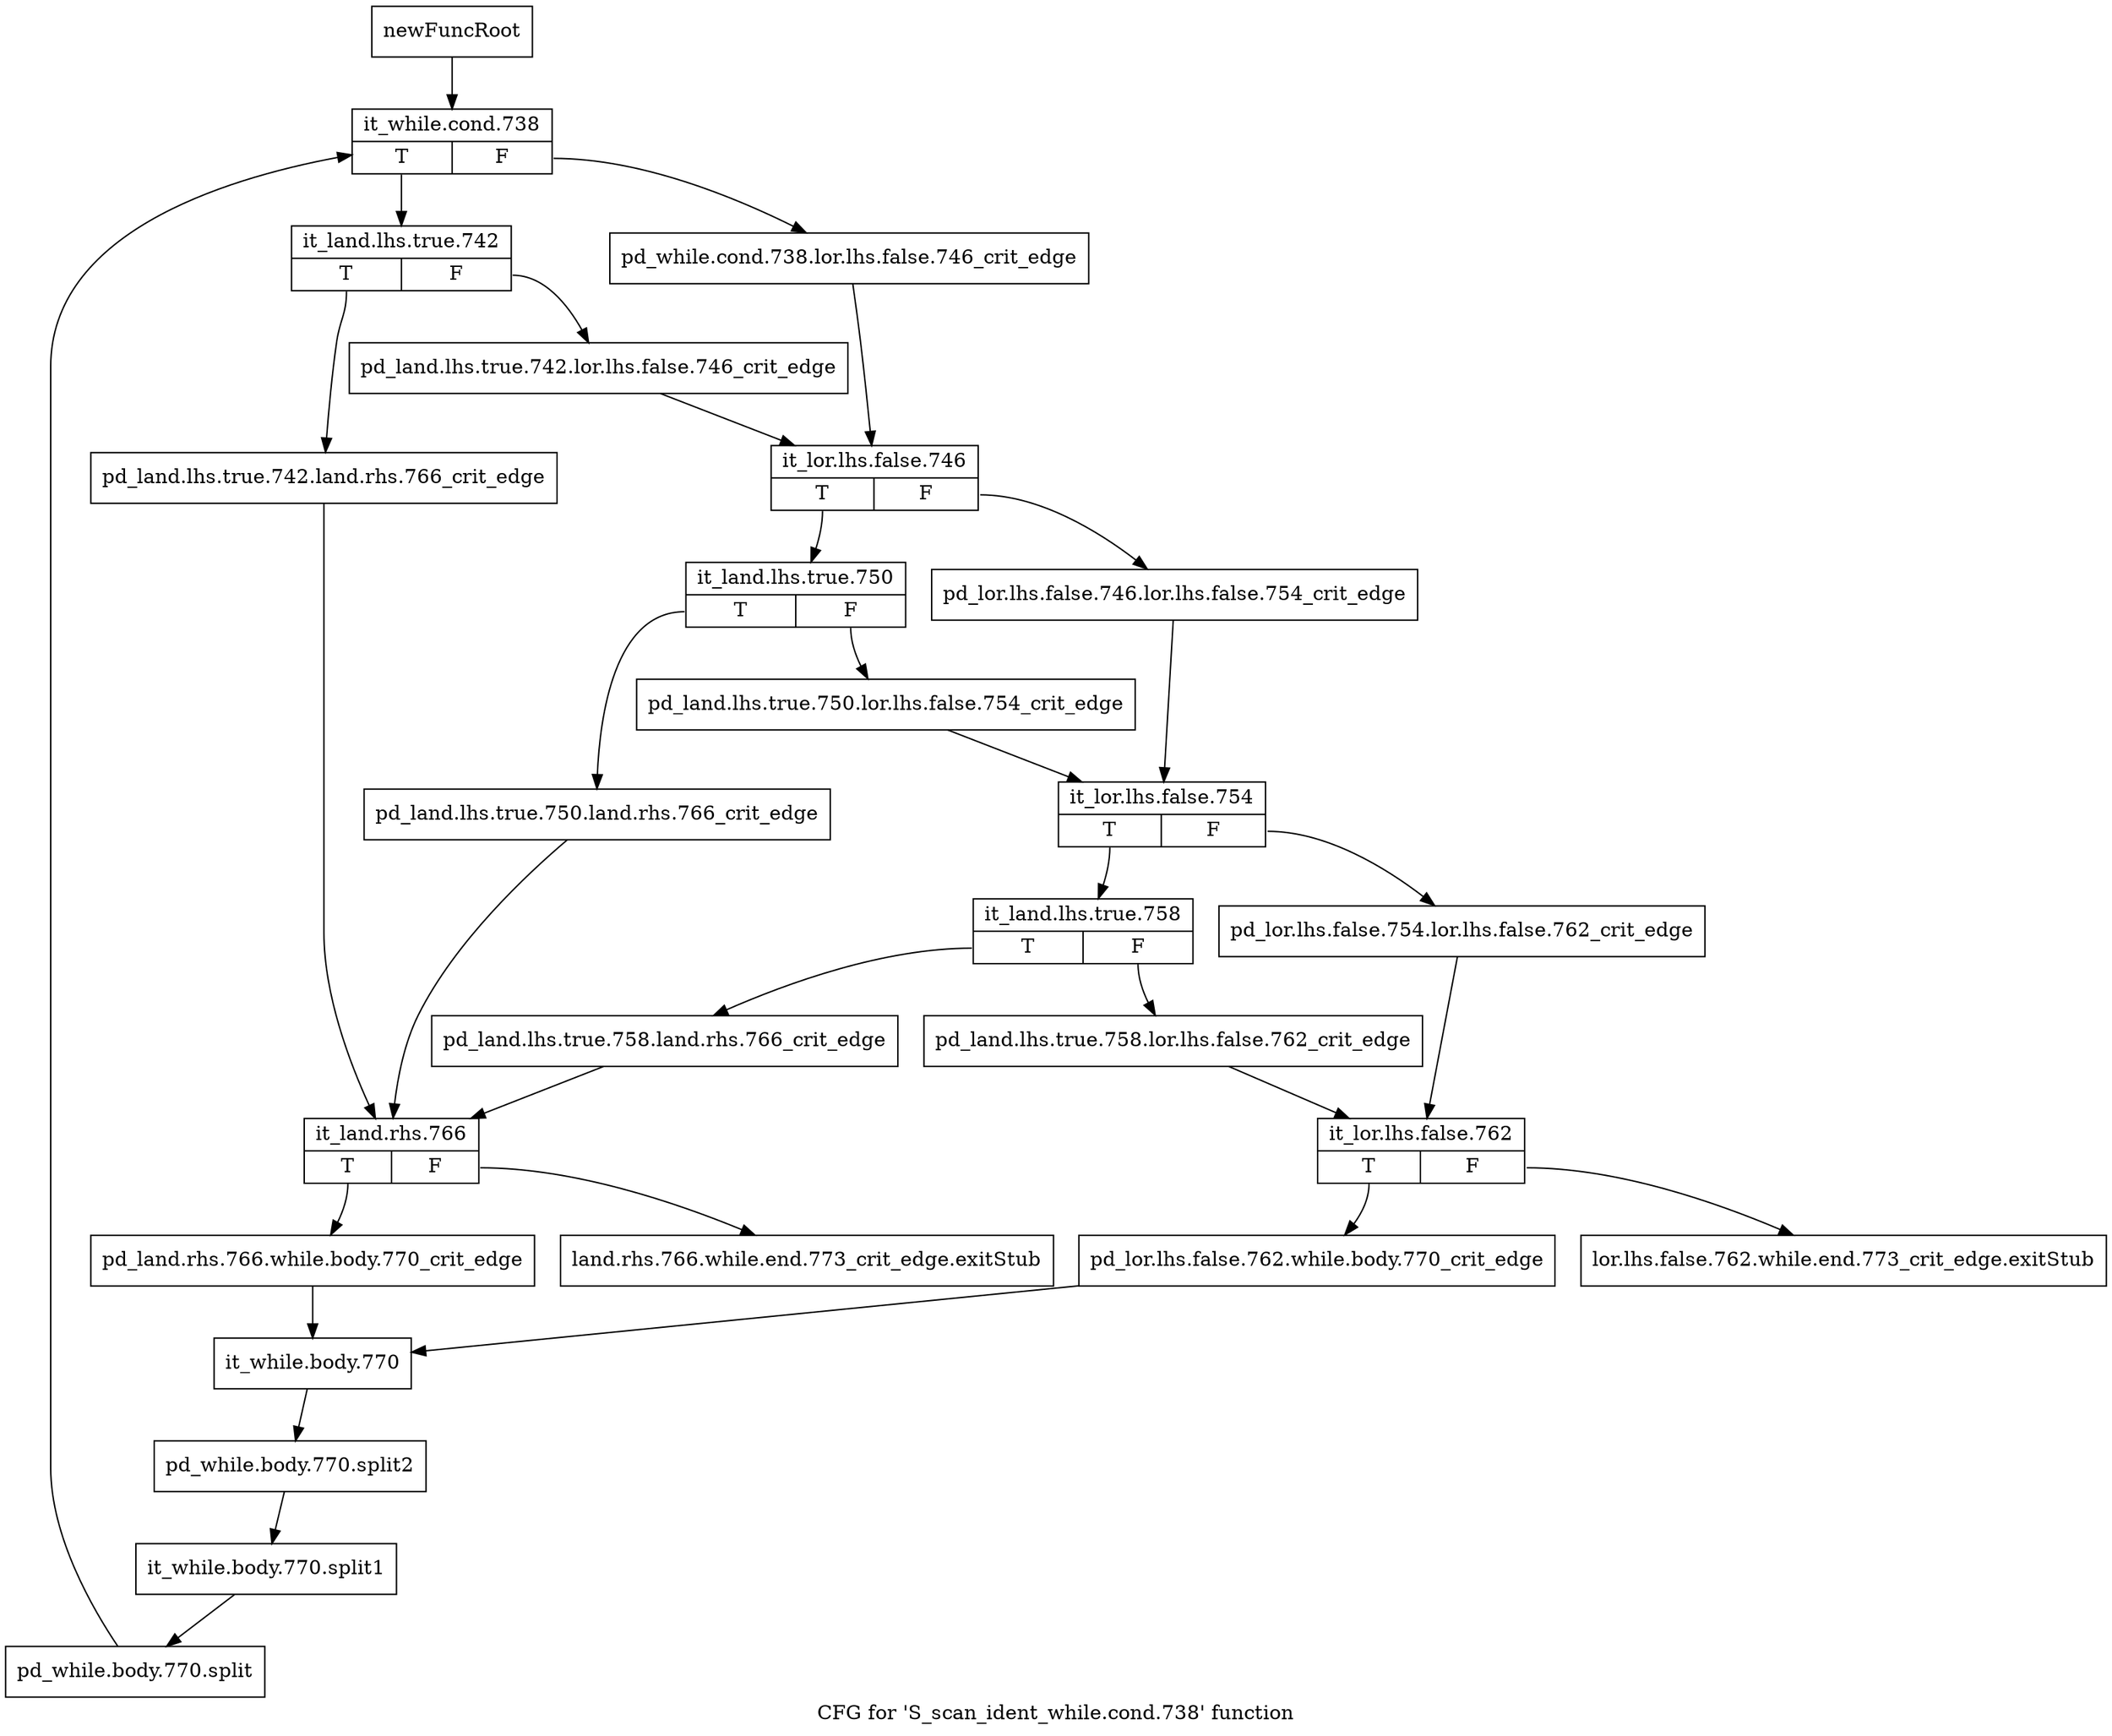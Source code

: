 digraph "CFG for 'S_scan_ident_while.cond.738' function" {
	label="CFG for 'S_scan_ident_while.cond.738' function";

	Node0x4e6fe00 [shape=record,label="{newFuncRoot}"];
	Node0x4e6fe00 -> Node0x4e6fef0;
	Node0x4e6fe50 [shape=record,label="{lor.lhs.false.762.while.end.773_crit_edge.exitStub}"];
	Node0x4e6fea0 [shape=record,label="{land.rhs.766.while.end.773_crit_edge.exitStub}"];
	Node0x4e6fef0 [shape=record,label="{it_while.cond.738|{<s0>T|<s1>F}}"];
	Node0x4e6fef0:s0 -> Node0x4e70930;
	Node0x4e6fef0:s1 -> Node0x4e6ff40;
	Node0x4e6ff40 [shape=record,label="{pd_while.cond.738.lor.lhs.false.746_crit_edge}"];
	Node0x4e6ff40 -> Node0x4e709d0;
	Node0x4e70930 [shape=record,label="{it_land.lhs.true.742|{<s0>T|<s1>F}}"];
	Node0x4e70930:s0 -> Node0x4e70d90;
	Node0x4e70930:s1 -> Node0x4e70980;
	Node0x4e70980 [shape=record,label="{pd_land.lhs.true.742.lor.lhs.false.746_crit_edge}"];
	Node0x4e70980 -> Node0x4e709d0;
	Node0x4e709d0 [shape=record,label="{it_lor.lhs.false.746|{<s0>T|<s1>F}}"];
	Node0x4e709d0:s0 -> Node0x4e70a70;
	Node0x4e709d0:s1 -> Node0x4e70a20;
	Node0x4e70a20 [shape=record,label="{pd_lor.lhs.false.746.lor.lhs.false.754_crit_edge}"];
	Node0x4e70a20 -> Node0x4e70b10;
	Node0x4e70a70 [shape=record,label="{it_land.lhs.true.750|{<s0>T|<s1>F}}"];
	Node0x4e70a70:s0 -> Node0x4e70d40;
	Node0x4e70a70:s1 -> Node0x4e70ac0;
	Node0x4e70ac0 [shape=record,label="{pd_land.lhs.true.750.lor.lhs.false.754_crit_edge}"];
	Node0x4e70ac0 -> Node0x4e70b10;
	Node0x4e70b10 [shape=record,label="{it_lor.lhs.false.754|{<s0>T|<s1>F}}"];
	Node0x4e70b10:s0 -> Node0x4e70bb0;
	Node0x4e70b10:s1 -> Node0x4e70b60;
	Node0x4e70b60 [shape=record,label="{pd_lor.lhs.false.754.lor.lhs.false.762_crit_edge}"];
	Node0x4e70b60 -> Node0x4e70c50;
	Node0x4e70bb0 [shape=record,label="{it_land.lhs.true.758|{<s0>T|<s1>F}}"];
	Node0x4e70bb0:s0 -> Node0x4e70cf0;
	Node0x4e70bb0:s1 -> Node0x4e70c00;
	Node0x4e70c00 [shape=record,label="{pd_land.lhs.true.758.lor.lhs.false.762_crit_edge}"];
	Node0x4e70c00 -> Node0x4e70c50;
	Node0x4e70c50 [shape=record,label="{it_lor.lhs.false.762|{<s0>T|<s1>F}}"];
	Node0x4e70c50:s0 -> Node0x4e70ca0;
	Node0x4e70c50:s1 -> Node0x4e6fe50;
	Node0x4e70ca0 [shape=record,label="{pd_lor.lhs.false.762.while.body.770_crit_edge}"];
	Node0x4e70ca0 -> Node0x4e70e80;
	Node0x4e70cf0 [shape=record,label="{pd_land.lhs.true.758.land.rhs.766_crit_edge}"];
	Node0x4e70cf0 -> Node0x4e70de0;
	Node0x4e70d40 [shape=record,label="{pd_land.lhs.true.750.land.rhs.766_crit_edge}"];
	Node0x4e70d40 -> Node0x4e70de0;
	Node0x4e70d90 [shape=record,label="{pd_land.lhs.true.742.land.rhs.766_crit_edge}"];
	Node0x4e70d90 -> Node0x4e70de0;
	Node0x4e70de0 [shape=record,label="{it_land.rhs.766|{<s0>T|<s1>F}}"];
	Node0x4e70de0:s0 -> Node0x4e70e30;
	Node0x4e70de0:s1 -> Node0x4e6fea0;
	Node0x4e70e30 [shape=record,label="{pd_land.rhs.766.while.body.770_crit_edge}"];
	Node0x4e70e30 -> Node0x4e70e80;
	Node0x4e70e80 [shape=record,label="{it_while.body.770}"];
	Node0x4e70e80 -> Node0x6da6250;
	Node0x6da6250 [shape=record,label="{pd_while.body.770.split2}"];
	Node0x6da6250 -> Node0x6db5100;
	Node0x6db5100 [shape=record,label="{it_while.body.770.split1}"];
	Node0x6db5100 -> Node0x6cfe6e0;
	Node0x6cfe6e0 [shape=record,label="{pd_while.body.770.split}"];
	Node0x6cfe6e0 -> Node0x4e6fef0;
}
